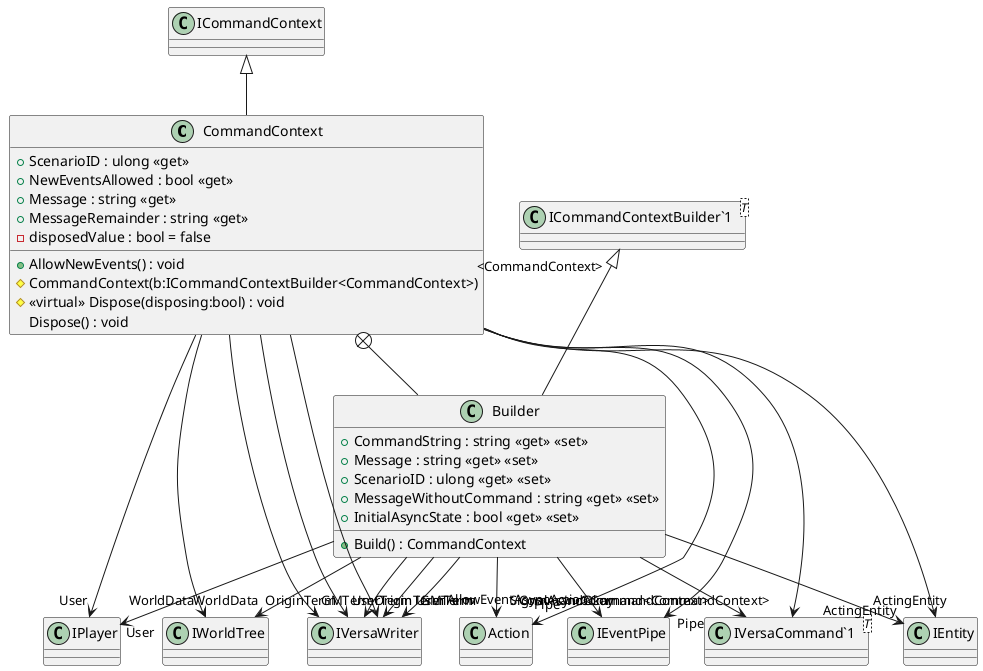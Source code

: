 @startuml
class CommandContext {
    + ScenarioID : ulong <<get>>
    + NewEventsAllowed : bool <<get>>
    + AllowNewEvents() : void
    + Message : string <<get>>
    + MessageRemainder : string <<get>>
    # CommandContext(b:ICommandContextBuilder<CommandContext>)
    - disposedValue : bool = false
    # <<virtual>> Dispose(disposing:bool) : void
    Dispose() : void
}
class Builder {
    + CommandString : string <<get>> <<set>>
    + Message : string <<get>> <<set>>
    + ScenarioID : ulong <<get>> <<set>>
    + MessageWithoutCommand : string <<get>> <<set>>
    + InitialAsyncState : bool <<get>> <<set>>
    + Build() : CommandContext
}
class "IVersaCommand`1"<T> {
}
class "ICommandContextBuilder`1"<T> {
}
ICommandContext <|-- CommandContext
CommandContext --> "Command<CommandContext>" "IVersaCommand`1"
CommandContext --> "ActingEntity" IEntity
CommandContext --> "User" IPlayer
CommandContext --> "WorldData" IWorldTree
CommandContext --> "OriginTerm" IVersaWriter
CommandContext --> "UserTerm" IVersaWriter
CommandContext --> "AllowEventAsyncAction" Action
CommandContext --> "GMTerm" IVersaWriter
CommandContext --> "Pipe" IEventPipe
CommandContext +-- Builder
"ICommandContextBuilder`1" "<CommandContext>" <|-- Builder
Builder --> "Command<CommandContext>" "IVersaCommand`1"
Builder --> "Pipe" IEventPipe
Builder --> "User" IPlayer
Builder --> "WorldData" IWorldTree
Builder --> "OriginTerm" IVersaWriter
Builder --> "UserTerm" IVersaWriter
Builder --> "GMTerm" IVersaWriter
Builder --> "SignalAsyncOkay" Action
Builder --> "ActingEntity" IEntity
@enduml

